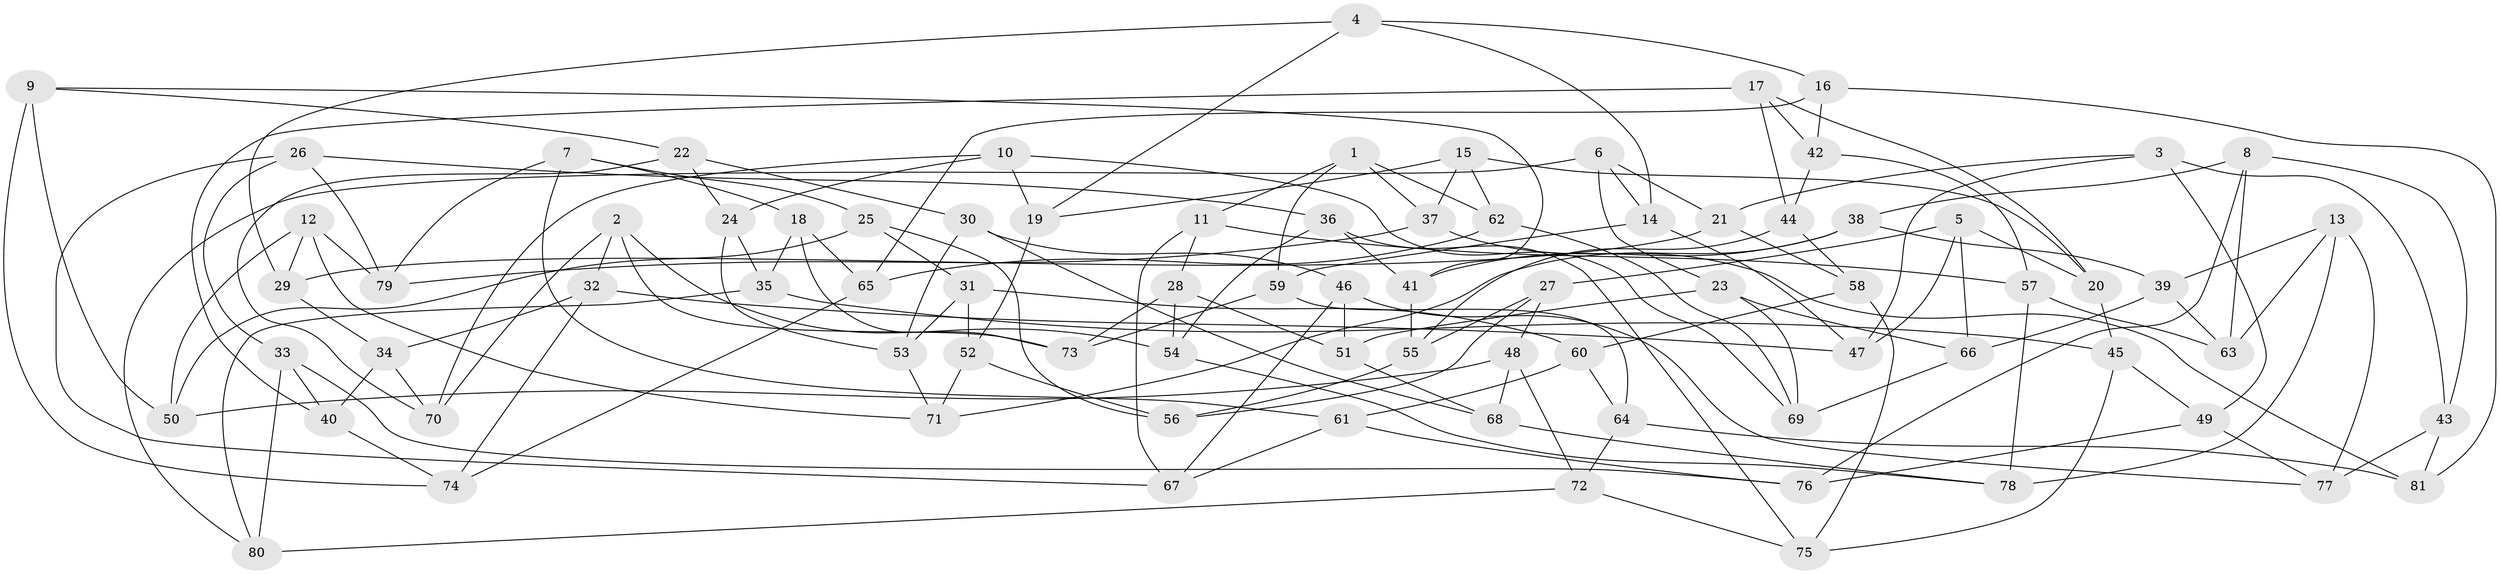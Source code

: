 // Generated by graph-tools (version 1.1) at 2025/50/03/09/25 03:50:57]
// undirected, 81 vertices, 162 edges
graph export_dot {
graph [start="1"]
  node [color=gray90,style=filled];
  1;
  2;
  3;
  4;
  5;
  6;
  7;
  8;
  9;
  10;
  11;
  12;
  13;
  14;
  15;
  16;
  17;
  18;
  19;
  20;
  21;
  22;
  23;
  24;
  25;
  26;
  27;
  28;
  29;
  30;
  31;
  32;
  33;
  34;
  35;
  36;
  37;
  38;
  39;
  40;
  41;
  42;
  43;
  44;
  45;
  46;
  47;
  48;
  49;
  50;
  51;
  52;
  53;
  54;
  55;
  56;
  57;
  58;
  59;
  60;
  61;
  62;
  63;
  64;
  65;
  66;
  67;
  68;
  69;
  70;
  71;
  72;
  73;
  74;
  75;
  76;
  77;
  78;
  79;
  80;
  81;
  1 -- 37;
  1 -- 59;
  1 -- 62;
  1 -- 11;
  2 -- 70;
  2 -- 54;
  2 -- 32;
  2 -- 73;
  3 -- 47;
  3 -- 21;
  3 -- 49;
  3 -- 43;
  4 -- 19;
  4 -- 16;
  4 -- 29;
  4 -- 14;
  5 -- 27;
  5 -- 66;
  5 -- 47;
  5 -- 20;
  6 -- 80;
  6 -- 23;
  6 -- 21;
  6 -- 14;
  7 -- 79;
  7 -- 18;
  7 -- 25;
  7 -- 61;
  8 -- 76;
  8 -- 38;
  8 -- 43;
  8 -- 63;
  9 -- 74;
  9 -- 22;
  9 -- 50;
  9 -- 41;
  10 -- 70;
  10 -- 24;
  10 -- 19;
  10 -- 69;
  11 -- 28;
  11 -- 57;
  11 -- 67;
  12 -- 79;
  12 -- 50;
  12 -- 71;
  12 -- 29;
  13 -- 78;
  13 -- 39;
  13 -- 77;
  13 -- 63;
  14 -- 47;
  14 -- 59;
  15 -- 20;
  15 -- 37;
  15 -- 62;
  15 -- 19;
  16 -- 81;
  16 -- 65;
  16 -- 42;
  17 -- 40;
  17 -- 42;
  17 -- 44;
  17 -- 20;
  18 -- 73;
  18 -- 65;
  18 -- 35;
  19 -- 52;
  20 -- 45;
  21 -- 58;
  21 -- 29;
  22 -- 24;
  22 -- 70;
  22 -- 30;
  23 -- 51;
  23 -- 69;
  23 -- 66;
  24 -- 53;
  24 -- 35;
  25 -- 50;
  25 -- 31;
  25 -- 56;
  26 -- 67;
  26 -- 36;
  26 -- 33;
  26 -- 79;
  27 -- 55;
  27 -- 48;
  27 -- 56;
  28 -- 51;
  28 -- 54;
  28 -- 73;
  29 -- 34;
  30 -- 53;
  30 -- 46;
  30 -- 68;
  31 -- 60;
  31 -- 53;
  31 -- 52;
  32 -- 74;
  32 -- 34;
  32 -- 47;
  33 -- 40;
  33 -- 80;
  33 -- 76;
  34 -- 70;
  34 -- 40;
  35 -- 45;
  35 -- 80;
  36 -- 41;
  36 -- 54;
  36 -- 75;
  37 -- 81;
  37 -- 79;
  38 -- 39;
  38 -- 41;
  38 -- 71;
  39 -- 63;
  39 -- 66;
  40 -- 74;
  41 -- 55;
  42 -- 44;
  42 -- 57;
  43 -- 81;
  43 -- 77;
  44 -- 55;
  44 -- 58;
  45 -- 49;
  45 -- 75;
  46 -- 77;
  46 -- 67;
  46 -- 51;
  48 -- 68;
  48 -- 72;
  48 -- 50;
  49 -- 76;
  49 -- 77;
  51 -- 68;
  52 -- 56;
  52 -- 71;
  53 -- 71;
  54 -- 78;
  55 -- 56;
  57 -- 63;
  57 -- 78;
  58 -- 60;
  58 -- 75;
  59 -- 64;
  59 -- 73;
  60 -- 61;
  60 -- 64;
  61 -- 67;
  61 -- 76;
  62 -- 69;
  62 -- 65;
  64 -- 81;
  64 -- 72;
  65 -- 74;
  66 -- 69;
  68 -- 78;
  72 -- 75;
  72 -- 80;
}
